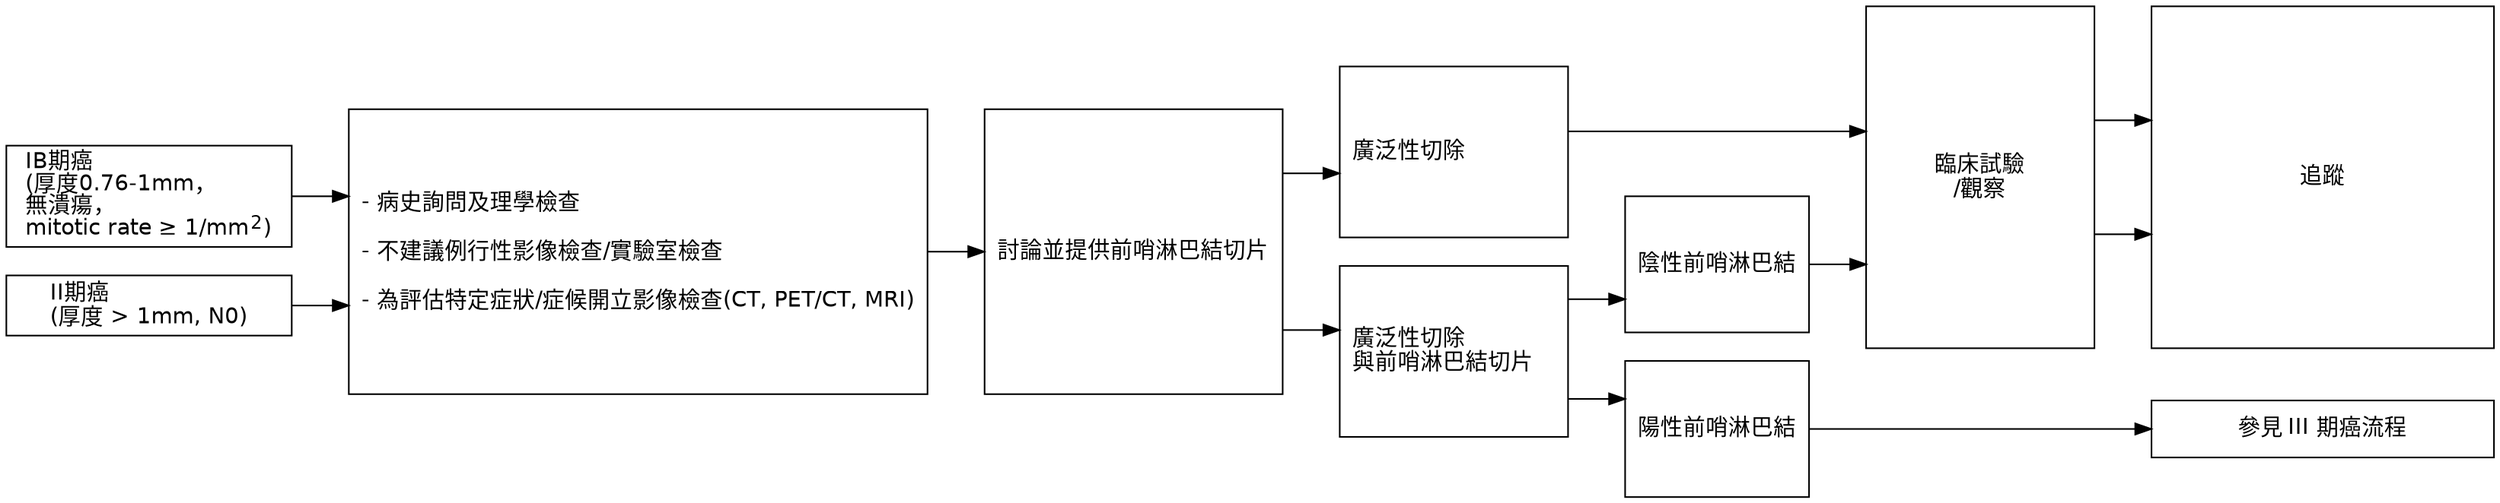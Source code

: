 digraph {
  graph [rankdir = LR; splines=ortho; overlap=false]
  node [shape = box, fontname = Helvetica]

#  T1 [label = "CLINICAL STAGE"; width=2.5; shape=plaintext]
#  T2 [label = "WORKUP"; shape=plaintext]
#  T3 [label = "PRIMARY TREATMENT"; shape=plaintext]
#  T4 [label = "ADJUVANT TREATMENT"; shape=plaintext]

  S1B [label =<IB期癌<br ALIGN="LEFT"/>(厚度0.76-1mm，<br ALIGN="LEFT"/>無潰瘍，<br ALIGN="LEFT"/>mitotic rate ≥ 1/mm<sup>2</sup>)>; width=2.5]
  S2 [label =<II期癌<br ALIGN="LEFT"/>(厚度 &gt; 1mm, N0)<br ALIGN="LEFT"/>>; width=2.5]
  
  W2 [label = "- 病史詢問及理學檢查\l
- 不建議例行性影像檢查/實驗室檢查\l
- 為評估特定症狀/症候開立影像檢查(CT, PET/CT, MRI)"; height=2.5]
#  W3 [label = "Discuss and consider sentinel node biopsy"]

  Tx21 [label = "廣泛性切除\l"; height=1.5; width=2]
  Tx22 [label = "廣泛性切除\l與前哨淋巴結切片\l"; height=1.5; width=2]
  Tx3 [label = "臨床試驗\n/觀察\n"; height=3; width=2]
  
  N0 [label = "陰性前哨淋巴結"; height=1.2]
  N1 [label = "陽性前哨淋巴結"; height=1.2]
  FU1 [label = "追蹤"; width=3; height=3]
  FU2 [label = "參見 III 期癌流程"; width=3]

#  T1->T2->T3->T4 [style=invis]
#  T1->S1B->S2 [style=invis]  

  {S1B S2}->W2->Dis->Tx21->Tx3->FU1
        Dis->Tx22->N0->Tx3->FU1
            Tx22->N1->FU2

  Dis [label = "討論並提供前哨淋巴結切片"; height=2.5]

  {rank = same; S1B; S2}
  {rank = same; W2}
  {rank = same; Tx21; Tx22}
  {rank = same; FU1; FU2}
  {rank = same; N0; N1}
  
  

}
